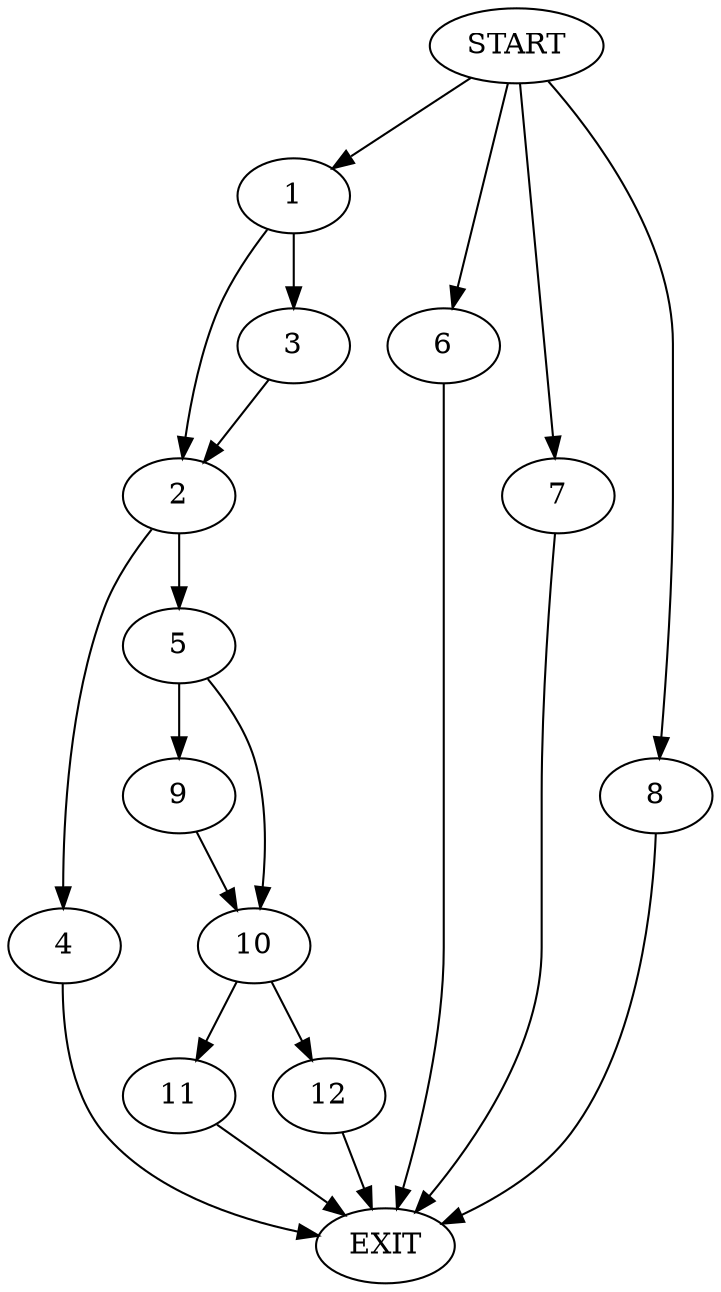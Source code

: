 digraph {
0 [label="START"]
13 [label="EXIT"]
0 -> 1
1 -> 2
1 -> 3
2 -> 4
2 -> 5
3 -> 2
0 -> 6
6 -> 13
0 -> 7
7 -> 13
0 -> 8
8 -> 13
5 -> 9
5 -> 10
4 -> 13
9 -> 10
10 -> 11
10 -> 12
12 -> 13
11 -> 13
}
